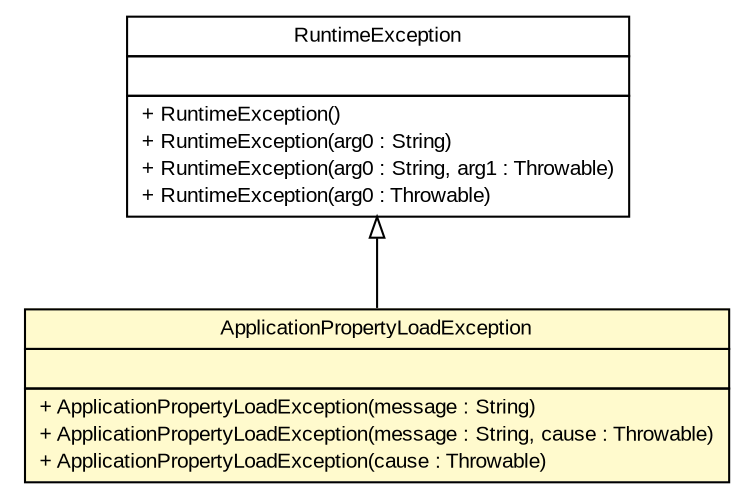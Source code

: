 #!/usr/local/bin/dot
#
# Class diagram 
# Generated by UMLGraph version R5_6 (http://www.umlgraph.org/)
#

digraph G {
	edge [fontname="arial",fontsize=10,labelfontname="arial",labelfontsize=10];
	node [fontname="arial",fontsize=10,shape=plaintext];
	nodesep=0.25;
	ranksep=0.5;
	// br.gov.to.sefaz.util.properties.ApplicationPropertyLoadException
	c882 [label=<<table title="br.gov.to.sefaz.util.properties.ApplicationPropertyLoadException" border="0" cellborder="1" cellspacing="0" cellpadding="2" port="p" bgcolor="lemonChiffon" href="./ApplicationPropertyLoadException.html">
		<tr><td><table border="0" cellspacing="0" cellpadding="1">
<tr><td align="center" balign="center"> ApplicationPropertyLoadException </td></tr>
		</table></td></tr>
		<tr><td><table border="0" cellspacing="0" cellpadding="1">
<tr><td align="left" balign="left">  </td></tr>
		</table></td></tr>
		<tr><td><table border="0" cellspacing="0" cellpadding="1">
<tr><td align="left" balign="left"> + ApplicationPropertyLoadException(message : String) </td></tr>
<tr><td align="left" balign="left"> + ApplicationPropertyLoadException(message : String, cause : Throwable) </td></tr>
<tr><td align="left" balign="left"> + ApplicationPropertyLoadException(cause : Throwable) </td></tr>
		</table></td></tr>
		</table>>, URL="./ApplicationPropertyLoadException.html", fontname="arial", fontcolor="black", fontsize=10.0];
	//br.gov.to.sefaz.util.properties.ApplicationPropertyLoadException extends java.lang.RuntimeException
	c889:p -> c882:p [dir=back,arrowtail=empty];
	// java.lang.RuntimeException
	c889 [label=<<table title="java.lang.RuntimeException" border="0" cellborder="1" cellspacing="0" cellpadding="2" port="p" href="http://java.sun.com/j2se/1.4.2/docs/api/java/lang/RuntimeException.html">
		<tr><td><table border="0" cellspacing="0" cellpadding="1">
<tr><td align="center" balign="center"> RuntimeException </td></tr>
		</table></td></tr>
		<tr><td><table border="0" cellspacing="0" cellpadding="1">
<tr><td align="left" balign="left">  </td></tr>
		</table></td></tr>
		<tr><td><table border="0" cellspacing="0" cellpadding="1">
<tr><td align="left" balign="left"> + RuntimeException() </td></tr>
<tr><td align="left" balign="left"> + RuntimeException(arg0 : String) </td></tr>
<tr><td align="left" balign="left"> + RuntimeException(arg0 : String, arg1 : Throwable) </td></tr>
<tr><td align="left" balign="left"> + RuntimeException(arg0 : Throwable) </td></tr>
		</table></td></tr>
		</table>>, URL="http://java.sun.com/j2se/1.4.2/docs/api/java/lang/RuntimeException.html", fontname="arial", fontcolor="black", fontsize=10.0];
}

